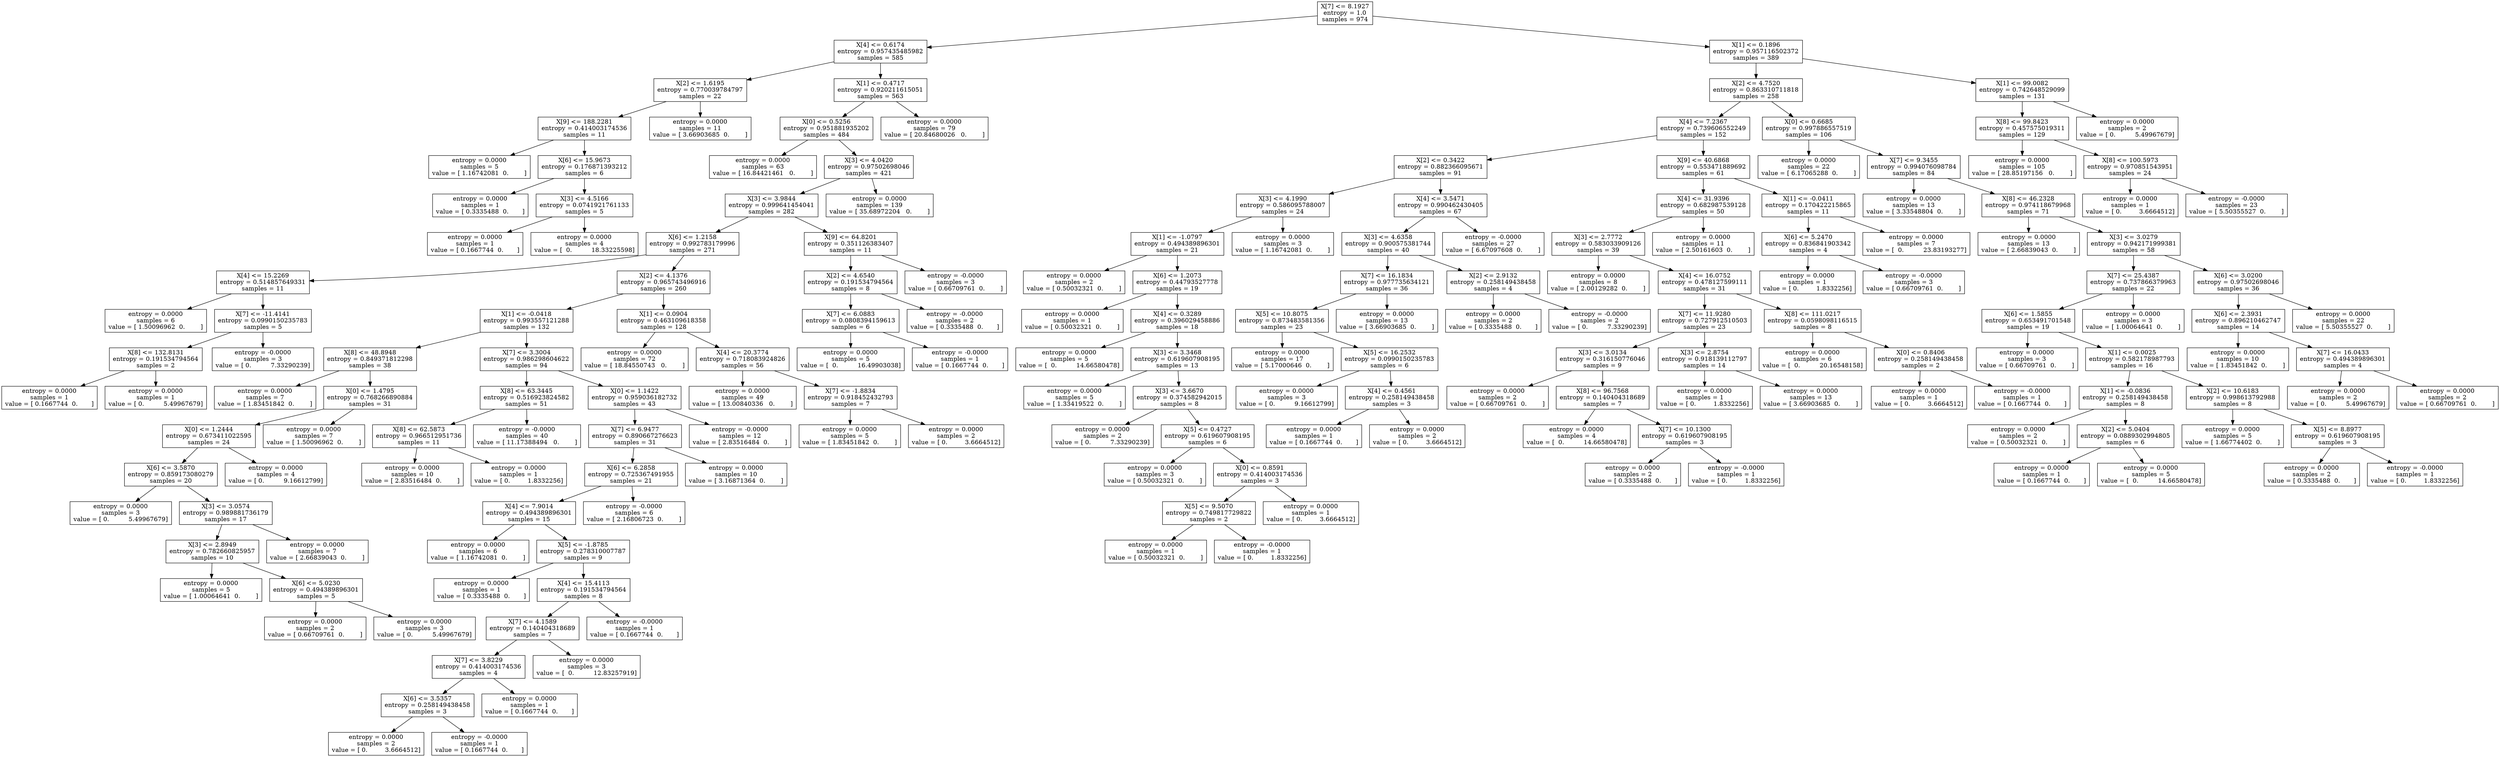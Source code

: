 digraph Tree {
0 [label="X[7] <= 8.1927\nentropy = 1.0\nsamples = 974", shape="box"] ;
1 [label="X[4] <= 0.6174\nentropy = 0.957435485982\nsamples = 585", shape="box"] ;
0 -> 1 ;
2 [label="X[2] <= 1.6195\nentropy = 0.770039784797\nsamples = 22", shape="box"] ;
1 -> 2 ;
3 [label="X[9] <= 188.2281\nentropy = 0.414003174536\nsamples = 11", shape="box"] ;
2 -> 3 ;
4 [label="entropy = 0.0000\nsamples = 5\nvalue = [ 1.16742081  0.        ]", shape="box"] ;
3 -> 4 ;
5 [label="X[6] <= 15.9673\nentropy = 0.176871393212\nsamples = 6", shape="box"] ;
3 -> 5 ;
6 [label="entropy = 0.0000\nsamples = 1\nvalue = [ 0.3335488  0.       ]", shape="box"] ;
5 -> 6 ;
7 [label="X[3] <= 4.5166\nentropy = 0.0741921761133\nsamples = 5", shape="box"] ;
5 -> 7 ;
8 [label="entropy = 0.0000\nsamples = 1\nvalue = [ 0.1667744  0.       ]", shape="box"] ;
7 -> 8 ;
9 [label="entropy = 0.0000\nsamples = 4\nvalue = [  0.          18.33225598]", shape="box"] ;
7 -> 9 ;
10 [label="entropy = 0.0000\nsamples = 11\nvalue = [ 3.66903685  0.        ]", shape="box"] ;
2 -> 10 ;
11 [label="X[1] <= 0.4717\nentropy = 0.920211615051\nsamples = 563", shape="box"] ;
1 -> 11 ;
12 [label="X[0] <= 0.5256\nentropy = 0.951881935202\nsamples = 484", shape="box"] ;
11 -> 12 ;
13 [label="entropy = 0.0000\nsamples = 63\nvalue = [ 16.84421461   0.        ]", shape="box"] ;
12 -> 13 ;
14 [label="X[3] <= 4.0420\nentropy = 0.97502698046\nsamples = 421", shape="box"] ;
12 -> 14 ;
15 [label="X[3] <= 3.9844\nentropy = 0.999641454041\nsamples = 282", shape="box"] ;
14 -> 15 ;
16 [label="X[6] <= 1.2158\nentropy = 0.992783179996\nsamples = 271", shape="box"] ;
15 -> 16 ;
17 [label="X[4] <= 15.2269\nentropy = 0.514857649331\nsamples = 11", shape="box"] ;
16 -> 17 ;
18 [label="entropy = 0.0000\nsamples = 6\nvalue = [ 1.50096962  0.        ]", shape="box"] ;
17 -> 18 ;
19 [label="X[7] <= -11.4141\nentropy = 0.0990150235783\nsamples = 5", shape="box"] ;
17 -> 19 ;
20 [label="X[8] <= 132.8131\nentropy = 0.191534794564\nsamples = 2", shape="box"] ;
19 -> 20 ;
21 [label="entropy = 0.0000\nsamples = 1\nvalue = [ 0.1667744  0.       ]", shape="box"] ;
20 -> 21 ;
22 [label="entropy = 0.0000\nsamples = 1\nvalue = [ 0.          5.49967679]", shape="box"] ;
20 -> 22 ;
23 [label="entropy = -0.0000\nsamples = 3\nvalue = [ 0.          7.33290239]", shape="box"] ;
19 -> 23 ;
24 [label="X[2] <= 4.1376\nentropy = 0.965743496916\nsamples = 260", shape="box"] ;
16 -> 24 ;
25 [label="X[1] <= -0.0418\nentropy = 0.993557121288\nsamples = 132", shape="box"] ;
24 -> 25 ;
26 [label="X[8] <= 48.8948\nentropy = 0.849371812298\nsamples = 38", shape="box"] ;
25 -> 26 ;
27 [label="entropy = 0.0000\nsamples = 7\nvalue = [ 1.83451842  0.        ]", shape="box"] ;
26 -> 27 ;
28 [label="X[0] <= 1.4795\nentropy = 0.768266890884\nsamples = 31", shape="box"] ;
26 -> 28 ;
29 [label="X[0] <= 1.2444\nentropy = 0.673411022595\nsamples = 24", shape="box"] ;
28 -> 29 ;
30 [label="X[6] <= 3.5870\nentropy = 0.859173080279\nsamples = 20", shape="box"] ;
29 -> 30 ;
31 [label="entropy = 0.0000\nsamples = 3\nvalue = [ 0.          5.49967679]", shape="box"] ;
30 -> 31 ;
32 [label="X[3] <= 3.0574\nentropy = 0.989881736179\nsamples = 17", shape="box"] ;
30 -> 32 ;
33 [label="X[3] <= 2.8949\nentropy = 0.782660825957\nsamples = 10", shape="box"] ;
32 -> 33 ;
34 [label="entropy = 0.0000\nsamples = 5\nvalue = [ 1.00064641  0.        ]", shape="box"] ;
33 -> 34 ;
35 [label="X[6] <= 5.0230\nentropy = 0.494389896301\nsamples = 5", shape="box"] ;
33 -> 35 ;
36 [label="entropy = 0.0000\nsamples = 2\nvalue = [ 0.66709761  0.        ]", shape="box"] ;
35 -> 36 ;
37 [label="entropy = 0.0000\nsamples = 3\nvalue = [ 0.          5.49967679]", shape="box"] ;
35 -> 37 ;
38 [label="entropy = 0.0000\nsamples = 7\nvalue = [ 2.66839043  0.        ]", shape="box"] ;
32 -> 38 ;
39 [label="entropy = 0.0000\nsamples = 4\nvalue = [ 0.          9.16612799]", shape="box"] ;
29 -> 39 ;
40 [label="entropy = 0.0000\nsamples = 7\nvalue = [ 1.50096962  0.        ]", shape="box"] ;
28 -> 40 ;
41 [label="X[7] <= 3.3004\nentropy = 0.986298604622\nsamples = 94", shape="box"] ;
25 -> 41 ;
42 [label="X[8] <= 63.3445\nentropy = 0.516923824582\nsamples = 51", shape="box"] ;
41 -> 42 ;
43 [label="X[8] <= 62.5873\nentropy = 0.966512951736\nsamples = 11", shape="box"] ;
42 -> 43 ;
44 [label="entropy = 0.0000\nsamples = 10\nvalue = [ 2.83516484  0.        ]", shape="box"] ;
43 -> 44 ;
45 [label="entropy = 0.0000\nsamples = 1\nvalue = [ 0.         1.8332256]", shape="box"] ;
43 -> 45 ;
46 [label="entropy = -0.0000\nsamples = 40\nvalue = [ 11.17388494   0.        ]", shape="box"] ;
42 -> 46 ;
47 [label="X[0] <= 1.1422\nentropy = 0.959036182732\nsamples = 43", shape="box"] ;
41 -> 47 ;
48 [label="X[7] <= 6.9477\nentropy = 0.890667276623\nsamples = 31", shape="box"] ;
47 -> 48 ;
49 [label="X[6] <= 6.2858\nentropy = 0.725367491955\nsamples = 21", shape="box"] ;
48 -> 49 ;
50 [label="X[4] <= 7.9014\nentropy = 0.494389896301\nsamples = 15", shape="box"] ;
49 -> 50 ;
51 [label="entropy = 0.0000\nsamples = 6\nvalue = [ 1.16742081  0.        ]", shape="box"] ;
50 -> 51 ;
52 [label="X[5] <= -1.8785\nentropy = 0.278310007787\nsamples = 9", shape="box"] ;
50 -> 52 ;
53 [label="entropy = 0.0000\nsamples = 1\nvalue = [ 0.3335488  0.       ]", shape="box"] ;
52 -> 53 ;
54 [label="X[4] <= 15.4113\nentropy = 0.191534794564\nsamples = 8", shape="box"] ;
52 -> 54 ;
55 [label="X[7] <= 4.1589\nentropy = 0.140404318689\nsamples = 7", shape="box"] ;
54 -> 55 ;
56 [label="X[7] <= 3.8229\nentropy = 0.414003174536\nsamples = 4", shape="box"] ;
55 -> 56 ;
57 [label="X[6] <= 3.5357\nentropy = 0.258149438458\nsamples = 3", shape="box"] ;
56 -> 57 ;
58 [label="entropy = 0.0000\nsamples = 2\nvalue = [ 0.         3.6664512]", shape="box"] ;
57 -> 58 ;
59 [label="entropy = -0.0000\nsamples = 1\nvalue = [ 0.1667744  0.       ]", shape="box"] ;
57 -> 59 ;
60 [label="entropy = 0.0000\nsamples = 1\nvalue = [ 0.1667744  0.       ]", shape="box"] ;
56 -> 60 ;
61 [label="entropy = 0.0000\nsamples = 3\nvalue = [  0.          12.83257919]", shape="box"] ;
55 -> 61 ;
62 [label="entropy = -0.0000\nsamples = 1\nvalue = [ 0.1667744  0.       ]", shape="box"] ;
54 -> 62 ;
63 [label="entropy = -0.0000\nsamples = 6\nvalue = [ 2.16806723  0.        ]", shape="box"] ;
49 -> 63 ;
64 [label="entropy = 0.0000\nsamples = 10\nvalue = [ 3.16871364  0.        ]", shape="box"] ;
48 -> 64 ;
65 [label="entropy = -0.0000\nsamples = 12\nvalue = [ 2.83516484  0.        ]", shape="box"] ;
47 -> 65 ;
66 [label="X[1] <= 0.0904\nentropy = 0.463109618358\nsamples = 128", shape="box"] ;
24 -> 66 ;
67 [label="entropy = 0.0000\nsamples = 72\nvalue = [ 18.84550743   0.        ]", shape="box"] ;
66 -> 67 ;
68 [label="X[4] <= 20.3774\nentropy = 0.718083924826\nsamples = 56", shape="box"] ;
66 -> 68 ;
69 [label="entropy = 0.0000\nsamples = 49\nvalue = [ 13.00840336   0.        ]", shape="box"] ;
68 -> 69 ;
70 [label="X[7] <= -1.8834\nentropy = 0.918452432793\nsamples = 7", shape="box"] ;
68 -> 70 ;
71 [label="entropy = 0.0000\nsamples = 5\nvalue = [ 1.83451842  0.        ]", shape="box"] ;
70 -> 71 ;
72 [label="entropy = 0.0000\nsamples = 2\nvalue = [ 0.         3.6664512]", shape="box"] ;
70 -> 72 ;
73 [label="X[9] <= 64.8201\nentropy = 0.351126383407\nsamples = 11", shape="box"] ;
15 -> 73 ;
74 [label="X[2] <= 4.6540\nentropy = 0.191534794564\nsamples = 8", shape="box"] ;
73 -> 74 ;
75 [label="X[7] <= 6.0883\nentropy = 0.0808394159613\nsamples = 6", shape="box"] ;
74 -> 75 ;
76 [label="entropy = 0.0000\nsamples = 5\nvalue = [  0.          16.49903038]", shape="box"] ;
75 -> 76 ;
77 [label="entropy = -0.0000\nsamples = 1\nvalue = [ 0.1667744  0.       ]", shape="box"] ;
75 -> 77 ;
78 [label="entropy = -0.0000\nsamples = 2\nvalue = [ 0.3335488  0.       ]", shape="box"] ;
74 -> 78 ;
79 [label="entropy = -0.0000\nsamples = 3\nvalue = [ 0.66709761  0.        ]", shape="box"] ;
73 -> 79 ;
80 [label="entropy = 0.0000\nsamples = 139\nvalue = [ 35.68972204   0.        ]", shape="box"] ;
14 -> 80 ;
81 [label="entropy = 0.0000\nsamples = 79\nvalue = [ 20.84680026   0.        ]", shape="box"] ;
11 -> 81 ;
82 [label="X[1] <= 0.1896\nentropy = 0.957116502372\nsamples = 389", shape="box"] ;
0 -> 82 ;
83 [label="X[2] <= 4.7520\nentropy = 0.863310711818\nsamples = 258", shape="box"] ;
82 -> 83 ;
84 [label="X[4] <= 7.2367\nentropy = 0.739606552249\nsamples = 152", shape="box"] ;
83 -> 84 ;
85 [label="X[2] <= 0.3422\nentropy = 0.882366095671\nsamples = 91", shape="box"] ;
84 -> 85 ;
86 [label="X[3] <= 4.1990\nentropy = 0.586095788007\nsamples = 24", shape="box"] ;
85 -> 86 ;
87 [label="X[1] <= -1.0797\nentropy = 0.494389896301\nsamples = 21", shape="box"] ;
86 -> 87 ;
88 [label="entropy = 0.0000\nsamples = 2\nvalue = [ 0.50032321  0.        ]", shape="box"] ;
87 -> 88 ;
89 [label="X[6] <= 1.2073\nentropy = 0.44793527778\nsamples = 19", shape="box"] ;
87 -> 89 ;
90 [label="entropy = 0.0000\nsamples = 1\nvalue = [ 0.50032321  0.        ]", shape="box"] ;
89 -> 90 ;
91 [label="X[4] <= 0.3289\nentropy = 0.396029458886\nsamples = 18", shape="box"] ;
89 -> 91 ;
92 [label="entropy = 0.0000\nsamples = 5\nvalue = [  0.          14.66580478]", shape="box"] ;
91 -> 92 ;
93 [label="X[3] <= 3.3468\nentropy = 0.619607908195\nsamples = 13", shape="box"] ;
91 -> 93 ;
94 [label="entropy = 0.0000\nsamples = 5\nvalue = [ 1.33419522  0.        ]", shape="box"] ;
93 -> 94 ;
95 [label="X[3] <= 3.6670\nentropy = 0.374582942015\nsamples = 8", shape="box"] ;
93 -> 95 ;
96 [label="entropy = 0.0000\nsamples = 2\nvalue = [ 0.          7.33290239]", shape="box"] ;
95 -> 96 ;
97 [label="X[5] <= 0.4727\nentropy = 0.619607908195\nsamples = 6", shape="box"] ;
95 -> 97 ;
98 [label="entropy = 0.0000\nsamples = 3\nvalue = [ 0.50032321  0.        ]", shape="box"] ;
97 -> 98 ;
99 [label="X[0] <= 0.8591\nentropy = 0.414003174536\nsamples = 3", shape="box"] ;
97 -> 99 ;
100 [label="X[5] <= 9.5070\nentropy = 0.749817729822\nsamples = 2", shape="box"] ;
99 -> 100 ;
101 [label="entropy = 0.0000\nsamples = 1\nvalue = [ 0.50032321  0.        ]", shape="box"] ;
100 -> 101 ;
102 [label="entropy = -0.0000\nsamples = 1\nvalue = [ 0.         1.8332256]", shape="box"] ;
100 -> 102 ;
103 [label="entropy = 0.0000\nsamples = 1\nvalue = [ 0.         3.6664512]", shape="box"] ;
99 -> 103 ;
104 [label="entropy = 0.0000\nsamples = 3\nvalue = [ 1.16742081  0.        ]", shape="box"] ;
86 -> 104 ;
105 [label="X[4] <= 3.5471\nentropy = 0.990462430405\nsamples = 67", shape="box"] ;
85 -> 105 ;
106 [label="X[3] <= 4.6358\nentropy = 0.900575381744\nsamples = 40", shape="box"] ;
105 -> 106 ;
107 [label="X[7] <= 16.1834\nentropy = 0.977735634121\nsamples = 36", shape="box"] ;
106 -> 107 ;
108 [label="X[5] <= 10.8075\nentropy = 0.873483581356\nsamples = 23", shape="box"] ;
107 -> 108 ;
109 [label="entropy = 0.0000\nsamples = 17\nvalue = [ 5.17000646  0.        ]", shape="box"] ;
108 -> 109 ;
110 [label="X[5] <= 16.2532\nentropy = 0.0990150235783\nsamples = 6", shape="box"] ;
108 -> 110 ;
111 [label="entropy = 0.0000\nsamples = 3\nvalue = [ 0.          9.16612799]", shape="box"] ;
110 -> 111 ;
112 [label="X[4] <= 0.4561\nentropy = 0.258149438458\nsamples = 3", shape="box"] ;
110 -> 112 ;
113 [label="entropy = 0.0000\nsamples = 1\nvalue = [ 0.1667744  0.       ]", shape="box"] ;
112 -> 113 ;
114 [label="entropy = 0.0000\nsamples = 2\nvalue = [ 0.         3.6664512]", shape="box"] ;
112 -> 114 ;
115 [label="entropy = 0.0000\nsamples = 13\nvalue = [ 3.66903685  0.        ]", shape="box"] ;
107 -> 115 ;
116 [label="X[2] <= 2.9132\nentropy = 0.258149438458\nsamples = 4", shape="box"] ;
106 -> 116 ;
117 [label="entropy = 0.0000\nsamples = 2\nvalue = [ 0.3335488  0.       ]", shape="box"] ;
116 -> 117 ;
118 [label="entropy = -0.0000\nsamples = 2\nvalue = [ 0.          7.33290239]", shape="box"] ;
116 -> 118 ;
119 [label="entropy = -0.0000\nsamples = 27\nvalue = [ 6.67097608  0.        ]", shape="box"] ;
105 -> 119 ;
120 [label="X[9] <= 40.6868\nentropy = 0.553471889692\nsamples = 61", shape="box"] ;
84 -> 120 ;
121 [label="X[4] <= 31.9396\nentropy = 0.682987539128\nsamples = 50", shape="box"] ;
120 -> 121 ;
122 [label="X[3] <= 2.7772\nentropy = 0.583033909126\nsamples = 39", shape="box"] ;
121 -> 122 ;
123 [label="entropy = 0.0000\nsamples = 8\nvalue = [ 2.00129282  0.        ]", shape="box"] ;
122 -> 123 ;
124 [label="X[4] <= 16.0752\nentropy = 0.478127599111\nsamples = 31", shape="box"] ;
122 -> 124 ;
125 [label="X[7] <= 11.9280\nentropy = 0.727912510503\nsamples = 23", shape="box"] ;
124 -> 125 ;
126 [label="X[3] <= 3.0134\nentropy = 0.316150776046\nsamples = 9", shape="box"] ;
125 -> 126 ;
127 [label="entropy = 0.0000\nsamples = 2\nvalue = [ 0.66709761  0.        ]", shape="box"] ;
126 -> 127 ;
128 [label="X[8] <= 96.7568\nentropy = 0.140404318689\nsamples = 7", shape="box"] ;
126 -> 128 ;
129 [label="entropy = 0.0000\nsamples = 4\nvalue = [  0.          14.66580478]", shape="box"] ;
128 -> 129 ;
130 [label="X[7] <= 10.1300\nentropy = 0.619607908195\nsamples = 3", shape="box"] ;
128 -> 130 ;
131 [label="entropy = 0.0000\nsamples = 2\nvalue = [ 0.3335488  0.       ]", shape="box"] ;
130 -> 131 ;
132 [label="entropy = -0.0000\nsamples = 1\nvalue = [ 0.         1.8332256]", shape="box"] ;
130 -> 132 ;
133 [label="X[3] <= 2.8754\nentropy = 0.918139112797\nsamples = 14", shape="box"] ;
125 -> 133 ;
134 [label="entropy = 0.0000\nsamples = 1\nvalue = [ 0.         1.8332256]", shape="box"] ;
133 -> 134 ;
135 [label="entropy = 0.0000\nsamples = 13\nvalue = [ 3.66903685  0.        ]", shape="box"] ;
133 -> 135 ;
136 [label="X[8] <= 111.0217\nentropy = 0.0598098116515\nsamples = 8", shape="box"] ;
124 -> 136 ;
137 [label="entropy = 0.0000\nsamples = 6\nvalue = [  0.          20.16548158]", shape="box"] ;
136 -> 137 ;
138 [label="X[0] <= 0.8406\nentropy = 0.258149438458\nsamples = 2", shape="box"] ;
136 -> 138 ;
139 [label="entropy = 0.0000\nsamples = 1\nvalue = [ 0.         3.6664512]", shape="box"] ;
138 -> 139 ;
140 [label="entropy = -0.0000\nsamples = 1\nvalue = [ 0.1667744  0.       ]", shape="box"] ;
138 -> 140 ;
141 [label="entropy = 0.0000\nsamples = 11\nvalue = [ 2.50161603  0.        ]", shape="box"] ;
121 -> 141 ;
142 [label="X[1] <= -0.0411\nentropy = 0.170422215865\nsamples = 11", shape="box"] ;
120 -> 142 ;
143 [label="X[6] <= 5.2470\nentropy = 0.836841903342\nsamples = 4", shape="box"] ;
142 -> 143 ;
144 [label="entropy = 0.0000\nsamples = 1\nvalue = [ 0.         1.8332256]", shape="box"] ;
143 -> 144 ;
145 [label="entropy = -0.0000\nsamples = 3\nvalue = [ 0.66709761  0.        ]", shape="box"] ;
143 -> 145 ;
146 [label="entropy = 0.0000\nsamples = 7\nvalue = [  0.          23.83193277]", shape="box"] ;
142 -> 146 ;
147 [label="X[0] <= 0.6685\nentropy = 0.997886557519\nsamples = 106", shape="box"] ;
83 -> 147 ;
148 [label="entropy = 0.0000\nsamples = 22\nvalue = [ 6.17065288  0.        ]", shape="box"] ;
147 -> 148 ;
149 [label="X[7] <= 9.3455\nentropy = 0.994076098784\nsamples = 84", shape="box"] ;
147 -> 149 ;
150 [label="entropy = 0.0000\nsamples = 13\nvalue = [ 3.33548804  0.        ]", shape="box"] ;
149 -> 150 ;
151 [label="X[8] <= 46.2328\nentropy = 0.974118679968\nsamples = 71", shape="box"] ;
149 -> 151 ;
152 [label="entropy = 0.0000\nsamples = 13\nvalue = [ 2.66839043  0.        ]", shape="box"] ;
151 -> 152 ;
153 [label="X[3] <= 3.0279\nentropy = 0.942171999381\nsamples = 58", shape="box"] ;
151 -> 153 ;
154 [label="X[7] <= 25.4387\nentropy = 0.737866379963\nsamples = 22", shape="box"] ;
153 -> 154 ;
155 [label="X[6] <= 1.5855\nentropy = 0.653491701548\nsamples = 19", shape="box"] ;
154 -> 155 ;
156 [label="entropy = 0.0000\nsamples = 3\nvalue = [ 0.66709761  0.        ]", shape="box"] ;
155 -> 156 ;
157 [label="X[1] <= 0.0025\nentropy = 0.582178987793\nsamples = 16", shape="box"] ;
155 -> 157 ;
158 [label="X[1] <= -0.0836\nentropy = 0.258149438458\nsamples = 8", shape="box"] ;
157 -> 158 ;
159 [label="entropy = 0.0000\nsamples = 2\nvalue = [ 0.50032321  0.        ]", shape="box"] ;
158 -> 159 ;
160 [label="X[2] <= 5.0404\nentropy = 0.0889302994805\nsamples = 6", shape="box"] ;
158 -> 160 ;
161 [label="entropy = 0.0000\nsamples = 1\nvalue = [ 0.1667744  0.       ]", shape="box"] ;
160 -> 161 ;
162 [label="entropy = 0.0000\nsamples = 5\nvalue = [  0.          14.66580478]", shape="box"] ;
160 -> 162 ;
163 [label="X[2] <= 10.6183\nentropy = 0.998613792988\nsamples = 8", shape="box"] ;
157 -> 163 ;
164 [label="entropy = 0.0000\nsamples = 5\nvalue = [ 1.66774402  0.        ]", shape="box"] ;
163 -> 164 ;
165 [label="X[5] <= 8.8977\nentropy = 0.619607908195\nsamples = 3", shape="box"] ;
163 -> 165 ;
166 [label="entropy = 0.0000\nsamples = 2\nvalue = [ 0.3335488  0.       ]", shape="box"] ;
165 -> 166 ;
167 [label="entropy = -0.0000\nsamples = 1\nvalue = [ 0.         1.8332256]", shape="box"] ;
165 -> 167 ;
168 [label="entropy = 0.0000\nsamples = 3\nvalue = [ 1.00064641  0.        ]", shape="box"] ;
154 -> 168 ;
169 [label="X[6] <= 3.0200\nentropy = 0.97502698046\nsamples = 36", shape="box"] ;
153 -> 169 ;
170 [label="X[6] <= 2.3931\nentropy = 0.896210462747\nsamples = 14", shape="box"] ;
169 -> 170 ;
171 [label="entropy = 0.0000\nsamples = 10\nvalue = [ 1.83451842  0.        ]", shape="box"] ;
170 -> 171 ;
172 [label="X[7] <= 16.0433\nentropy = 0.494389896301\nsamples = 4", shape="box"] ;
170 -> 172 ;
173 [label="entropy = 0.0000\nsamples = 2\nvalue = [ 0.          5.49967679]", shape="box"] ;
172 -> 173 ;
174 [label="entropy = 0.0000\nsamples = 2\nvalue = [ 0.66709761  0.        ]", shape="box"] ;
172 -> 174 ;
175 [label="entropy = 0.0000\nsamples = 22\nvalue = [ 5.50355527  0.        ]", shape="box"] ;
169 -> 175 ;
176 [label="X[1] <= 99.0082\nentropy = 0.742648529099\nsamples = 131", shape="box"] ;
82 -> 176 ;
177 [label="X[8] <= 99.8423\nentropy = 0.457575019311\nsamples = 129", shape="box"] ;
176 -> 177 ;
178 [label="entropy = 0.0000\nsamples = 105\nvalue = [ 28.85197156   0.        ]", shape="box"] ;
177 -> 178 ;
179 [label="X[8] <= 100.5973\nentropy = 0.970851543951\nsamples = 24", shape="box"] ;
177 -> 179 ;
180 [label="entropy = 0.0000\nsamples = 1\nvalue = [ 0.         3.6664512]", shape="box"] ;
179 -> 180 ;
181 [label="entropy = -0.0000\nsamples = 23\nvalue = [ 5.50355527  0.        ]", shape="box"] ;
179 -> 181 ;
182 [label="entropy = 0.0000\nsamples = 2\nvalue = [ 0.          5.49967679]", shape="box"] ;
176 -> 182 ;
}